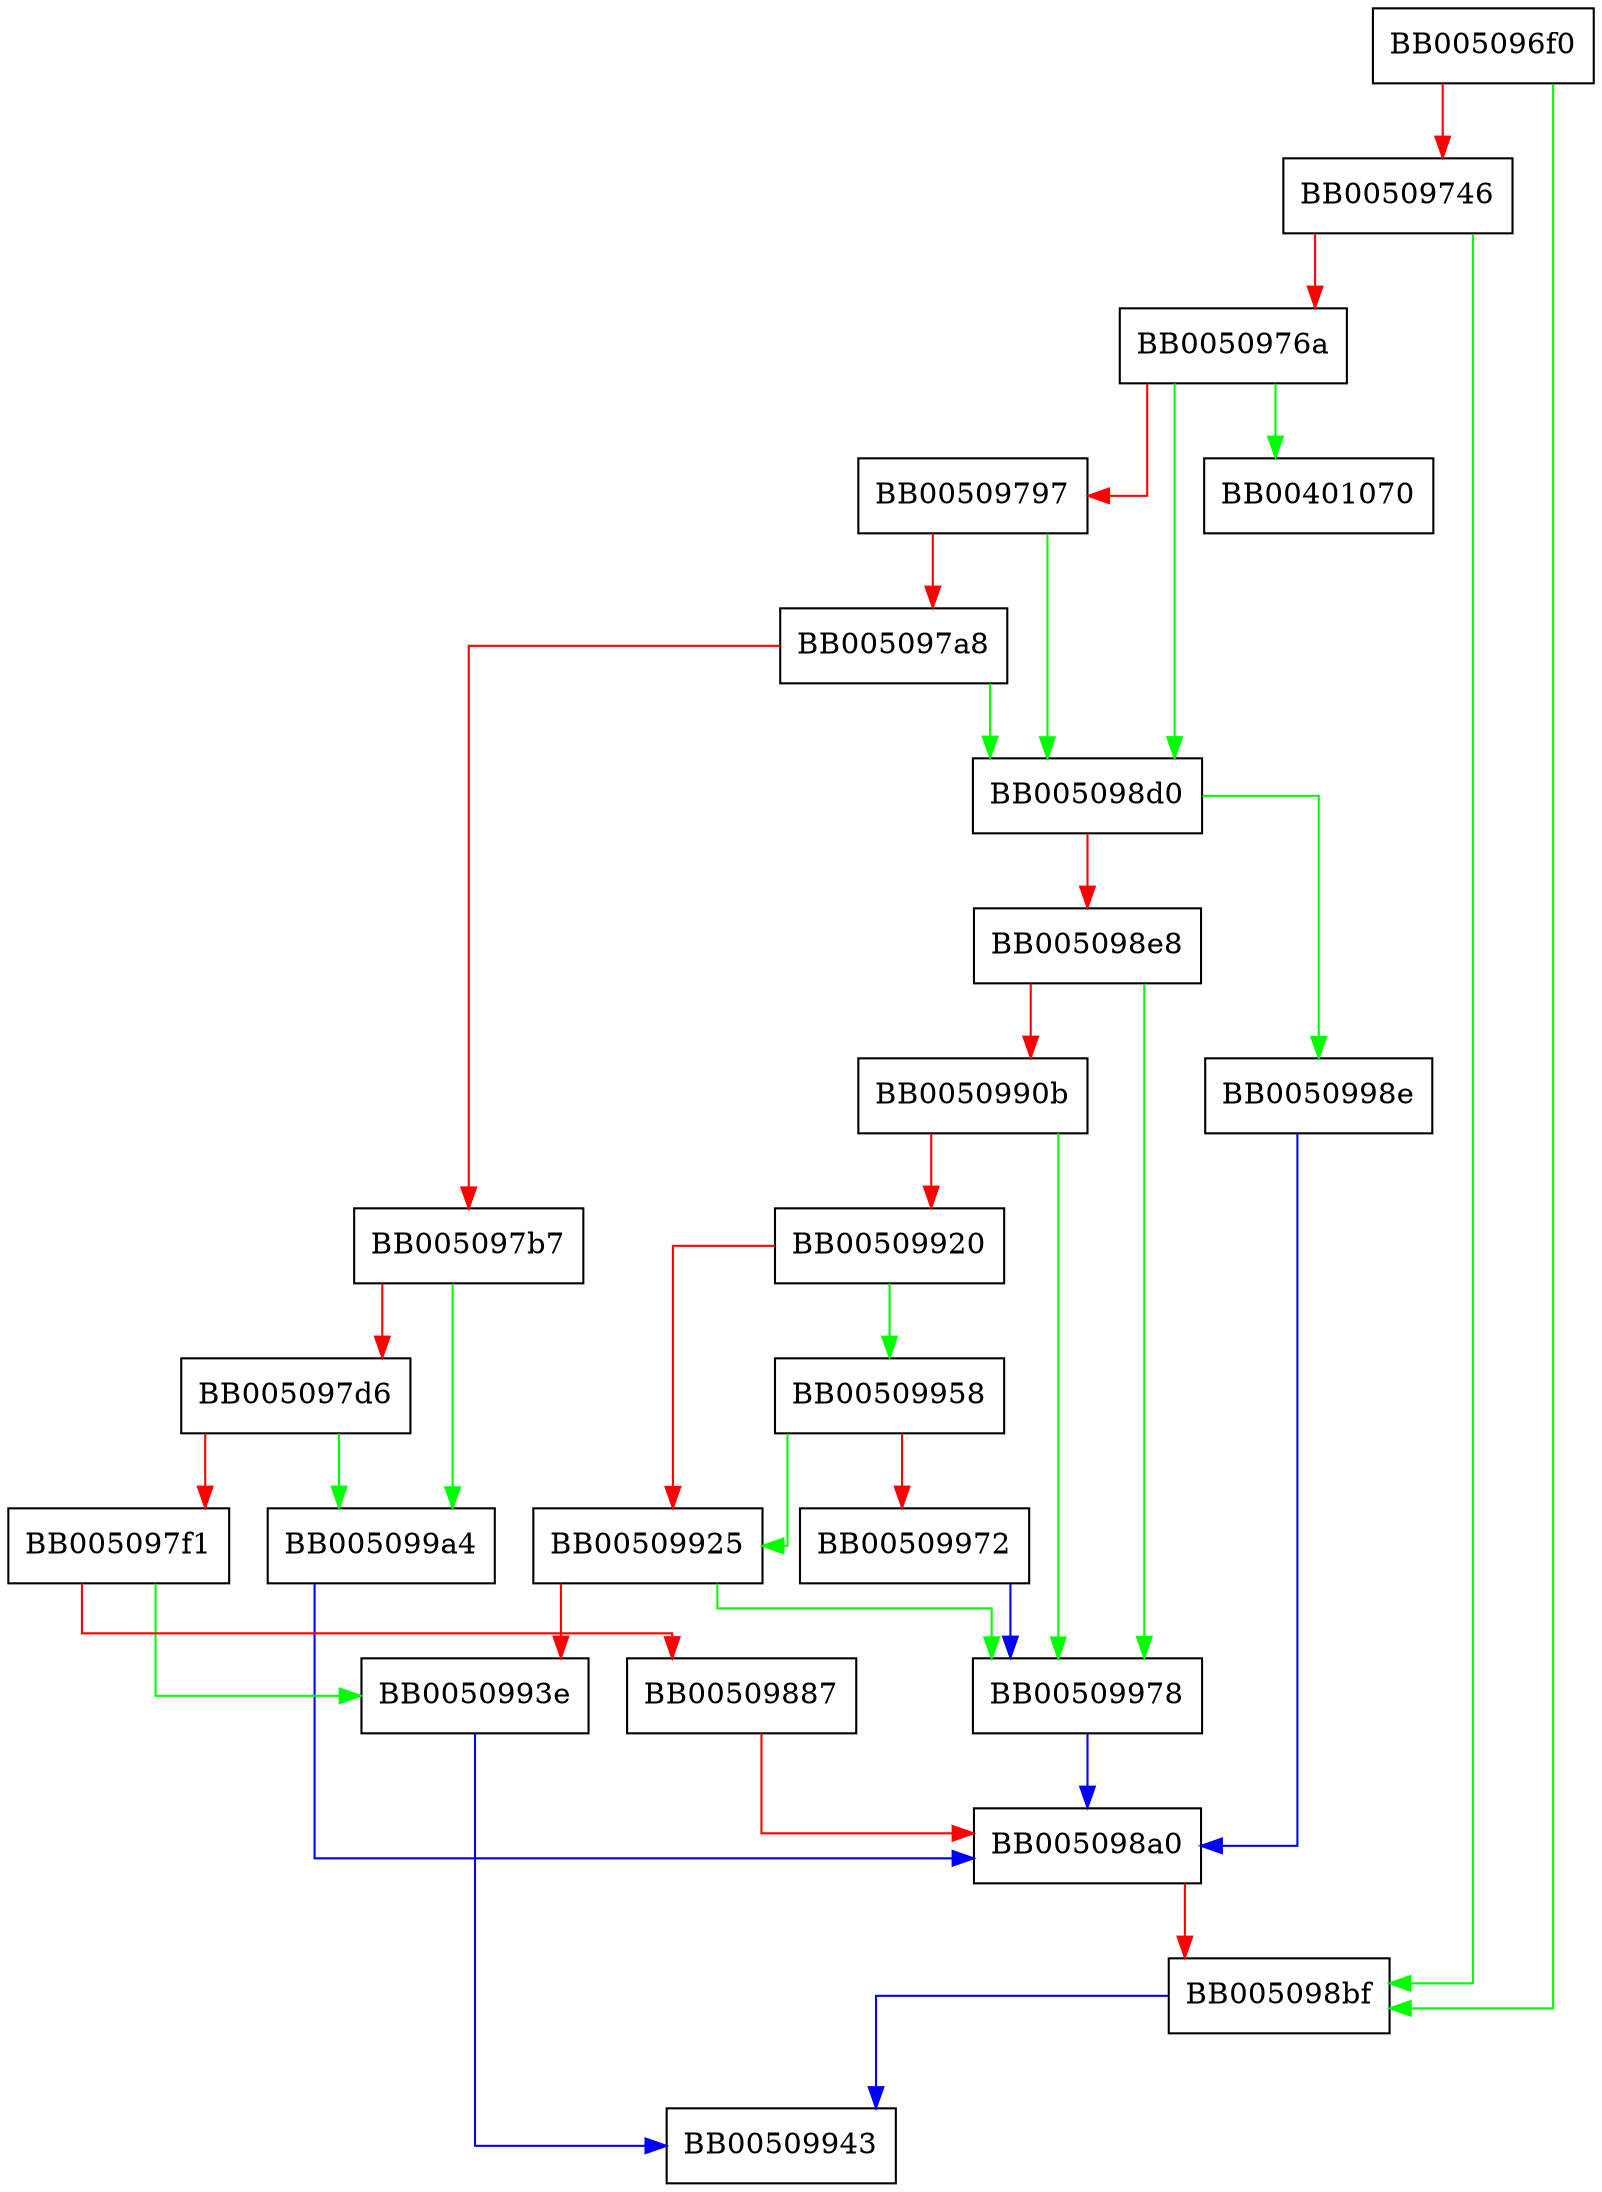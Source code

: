 digraph tls13_set_crypto_state {
  node [shape="box"];
  graph [splines=ortho];
  BB005096f0 -> BB005098bf [color="green"];
  BB005096f0 -> BB00509746 [color="red"];
  BB00509746 -> BB005098bf [color="green"];
  BB00509746 -> BB0050976a [color="red"];
  BB0050976a -> BB00401070 [color="green"];
  BB0050976a -> BB005098d0 [color="green"];
  BB0050976a -> BB00509797 [color="red"];
  BB00509797 -> BB005098d0 [color="green"];
  BB00509797 -> BB005097a8 [color="red"];
  BB005097a8 -> BB005098d0 [color="green"];
  BB005097a8 -> BB005097b7 [color="red"];
  BB005097b7 -> BB005099a4 [color="green"];
  BB005097b7 -> BB005097d6 [color="red"];
  BB005097d6 -> BB005099a4 [color="green"];
  BB005097d6 -> BB005097f1 [color="red"];
  BB005097f1 -> BB0050993e [color="green"];
  BB005097f1 -> BB00509887 [color="red"];
  BB00509887 -> BB005098a0 [color="red"];
  BB005098a0 -> BB005098bf [color="red"];
  BB005098bf -> BB00509943 [color="blue"];
  BB005098d0 -> BB0050998e [color="green"];
  BB005098d0 -> BB005098e8 [color="red"];
  BB005098e8 -> BB00509978 [color="green"];
  BB005098e8 -> BB0050990b [color="red"];
  BB0050990b -> BB00509978 [color="green"];
  BB0050990b -> BB00509920 [color="red"];
  BB00509920 -> BB00509958 [color="green"];
  BB00509920 -> BB00509925 [color="red"];
  BB00509925 -> BB00509978 [color="green"];
  BB00509925 -> BB0050993e [color="red"];
  BB0050993e -> BB00509943 [color="blue"];
  BB00509958 -> BB00509925 [color="green"];
  BB00509958 -> BB00509972 [color="red"];
  BB00509972 -> BB00509978 [color="blue"];
  BB00509978 -> BB005098a0 [color="blue"];
  BB0050998e -> BB005098a0 [color="blue"];
  BB005099a4 -> BB005098a0 [color="blue"];
}